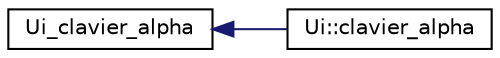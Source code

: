 digraph "Graphical Class Hierarchy"
{
 // LATEX_PDF_SIZE
  edge [fontname="Helvetica",fontsize="10",labelfontname="Helvetica",labelfontsize="10"];
  node [fontname="Helvetica",fontsize="10",shape=record];
  rankdir="LR";
  Node0 [label="Ui_clavier_alpha",height=0.2,width=0.4,color="black", fillcolor="white", style="filled",URL="$class_ui__clavier__alpha.html",tooltip=" "];
  Node0 -> Node1 [dir="back",color="midnightblue",fontsize="10",style="solid",fontname="Helvetica"];
  Node1 [label="Ui::clavier_alpha",height=0.2,width=0.4,color="black", fillcolor="white", style="filled",URL="$class_ui_1_1clavier__alpha.html",tooltip=" "];
}
